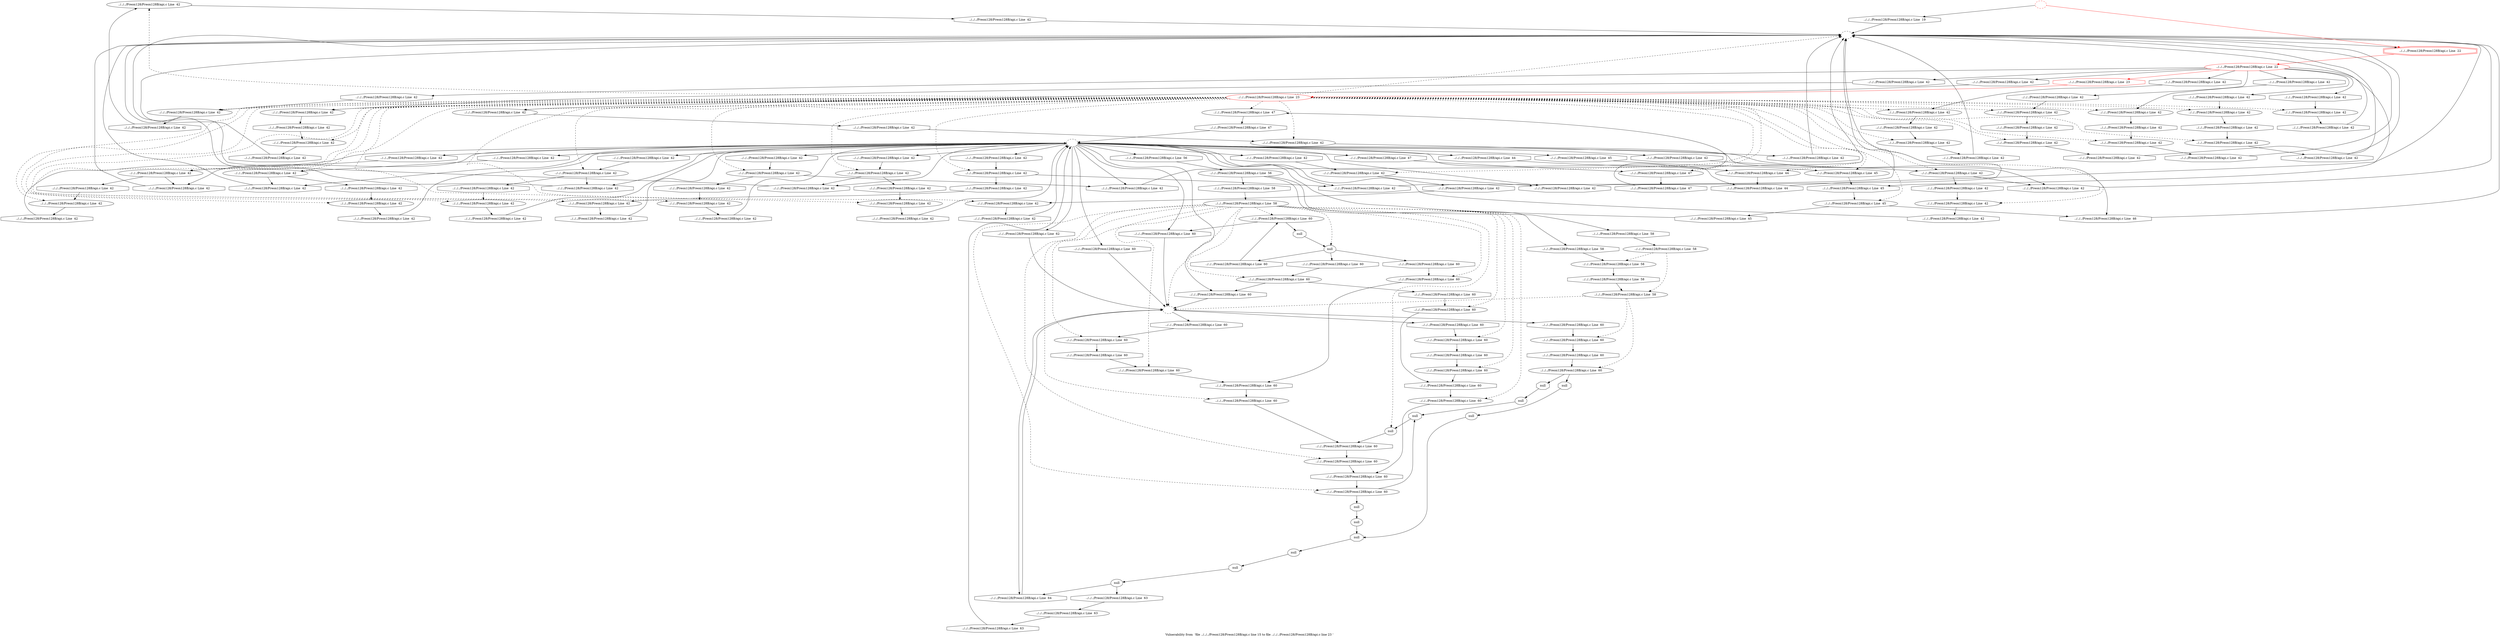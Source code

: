 digraph "Vulnerability from 'file ../../../Preon128/Preon128B/api.c line 15 to file ../../../Preon128/Preon128B/api.c line 23 '  "{
label="Vulnerability from  'file ../../../Preon128/Preon128B/api.c line 15 to file ../../../Preon128/Preon128B/api.c line 23 ' ";
node_368[shape=ellipse,style=solid,label="../../../Preon128/Preon128B/api.c Line  42"]
node_376[shape=octagon,style=solid,label="../../../Preon128/Preon128B/api.c Line  42"]
"node_368"->"node_376"
node_365[shape=octagon,style=solid,label="../../../Preon128/Preon128B/api.c Line  42"]
node_316[shape=ellipse,style=dashed,label=""]
"node_365"->"node_316"
node_364[shape=octagon,style=solid,label="../../../Preon128/Preon128B/api.c Line  42"]
"node_364"->"node_316"
node_369[shape=octagon,style=solid,label="../../../Preon128/Preon128B/api.c Line  42"]
"node_369"->"node_368"
node_370[shape=ellipse,style=solid,label="../../../Preon128/Preon128B/api.c Line  42"]
node_373[shape=octagon,style=solid,label="../../../Preon128/Preon128B/api.c Line  42"]
"node_370"->"node_373"
node_375[shape=octagon,style=solid,label="../../../Preon128/Preon128B/api.c Line  42"]
"node_370"->"node_375"
node_371[shape=octagon,style=solid,label="../../../Preon128/Preon128B/api.c Line  42"]
"node_371"->"node_370"
node_372[shape=ellipse,style=solid,label="../../../Preon128/Preon128B/api.c Line  42"]
node_374[shape=octagon,style=solid,label="../../../Preon128/Preon128B/api.c Line  42"]
"node_372"->"node_374"
"node_373"->"node_372"
node_366[shape=ellipse,style=solid,label="../../../Preon128/Preon128B/api.c Line  42"]
"node_366"->"node_369"
node_363[shape=octagon,style=solid,label="../../../Preon128/Preon128B/api.c Line  42"]
node_315[shape=ellipse,style=dashed,label=""]
"node_363"->"node_315"
node_367[shape=octagon,style=solid,label="../../../Preon128/Preon128B/api.c Line  42"]
"node_367"->"node_366"
"node_315"->"node_364"
"node_315"->"node_371"
node_326[shape=octagon,style=solid,label="../../../Preon128/Preon128B/api.c Line  42"]
"node_315"->"node_326"
node_330[shape=octagon,style=solid,label="../../../Preon128/Preon128B/api.c Line  42"]
"node_315"->"node_330"
node_337[shape=octagon,style=solid,label="../../../Preon128/Preon128B/api.c Line  42"]
"node_315"->"node_337"
node_341[shape=octagon,style=solid,label="../../../Preon128/Preon128B/api.c Line  42"]
"node_315"->"node_341"
node_348[shape=octagon,style=solid,label="../../../Preon128/Preon128B/api.c Line  42"]
"node_315"->"node_348"
node_352[shape=octagon,style=solid,label="../../../Preon128/Preon128B/api.c Line  42"]
"node_315"->"node_352"
node_360[shape=octagon,style=solid,label="../../../Preon128/Preon128B/api.c Line  42"]
"node_315"->"node_360"
node_411[shape=octagon,style=solid,label="../../../Preon128/Preon128B/api.c Line  44"]
"node_315"->"node_411"
node_412[shape=octagon,style=solid,label="../../../Preon128/Preon128B/api.c Line  44"]
"node_315"->"node_412"
node_414[shape=octagon,style=solid,label="../../../Preon128/Preon128B/api.c Line  45"]
"node_315"->"node_414"
node_418[shape=octagon,style=solid,label="../../../Preon128/Preon128B/api.c Line  46"]
"node_315"->"node_418"
"node_315"->"node_375"
node_382[shape=octagon,style=solid,label="../../../Preon128/Preon128B/api.c Line  42"]
"node_315"->"node_382"
node_386[shape=octagon,style=solid,label="../../../Preon128/Preon128B/api.c Line  42"]
"node_315"->"node_386"
node_393[shape=octagon,style=solid,label="../../../Preon128/Preon128B/api.c Line  42"]
"node_315"->"node_393"
node_397[shape=octagon,style=solid,label="../../../Preon128/Preon128B/api.c Line  42"]
"node_315"->"node_397"
node_404[shape=octagon,style=solid,label="../../../Preon128/Preon128B/api.c Line  42"]
"node_315"->"node_404"
node_408[shape=octagon,style=solid,label="../../../Preon128/Preon128B/api.c Line  42"]
"node_315"->"node_408"
node_420[shape=octagon,style=solid,label="../../../Preon128/Preon128B/api.c Line  47"]
"node_315"->"node_420"
node_424[shape=octagon,style=solid,label="../../../Preon128/Preon128B/api.c Line  56"]
"node_315"->"node_424"
node_432[shape=octagon,style=solid,label="../../../Preon128/Preon128B/api.c Line  60"]
"node_315"->"node_432"
node_453[shape=octagon,style=solid,label="../../../Preon128/Preon128B/api.c Line  60"]
"node_315"->"node_453"
node_470[shape=octagon,style=solid,label="../../../Preon128/Preon128B/api.c Line  60"]
"node_315"->"node_470"
node_479[shape=octagon,style=solid,label="../../../Preon128/Preon128B/api.c Line  62"]
"node_315"->"node_479"
node_320[shape=doubleoctagon,style=solid,label="../../../Preon128/Preon128B/api.c Line  22", color=red]
"node_316"->"node_320"
node_317[shape=octagon,style=solid,label="../../../Preon128/Preon128B/api.c Line  19"]
"node_317"->"node_316"
node_318[shape=ellipse,style=dashed,label="", color=red]
"node_318"->"node_317"
"node_318"->"node_320" [color=red]
node_319[shape=ellipse,style=solid,label="../../../Preon128/Preon128B/api.c Line  22", color=red]
"node_319"->"node_367"
node_322[shape=octagon,style=solid,label="../../../Preon128/Preon128B/api.c Line  23", color=red]
"node_319"->"node_322" [color=red]
node_324[shape=octagon,style=solid,label="../../../Preon128/Preon128B/api.c Line  42"]
"node_319"->"node_324"
node_333[shape=octagon,style=solid,label="../../../Preon128/Preon128B/api.c Line  42"]
"node_319"->"node_333"
node_344[shape=octagon,style=solid,label="../../../Preon128/Preon128B/api.c Line  42"]
"node_319"->"node_344"
node_355[shape=octagon,style=solid,label="../../../Preon128/Preon128B/api.c Line  42"]
"node_319"->"node_355"
node_416[shape=octagon,style=solid,label="../../../Preon128/Preon128B/api.c Line  45"]
"node_319"->"node_416"
node_378[shape=octagon,style=solid,label="../../../Preon128/Preon128B/api.c Line  42"]
"node_319"->"node_378"
node_389[shape=octagon,style=solid,label="../../../Preon128/Preon128B/api.c Line  42"]
"node_319"->"node_389"
node_400[shape=octagon,style=solid,label="../../../Preon128/Preon128B/api.c Line  42"]
"node_319"->"node_400"
"node_320"->"node_319" [color=red]
node_321[shape=ellipse,style=solid,label="../../../Preon128/Preon128B/api.c Line  23", color=red]
"node_321"->"node_368" [style=dashed]
"node_321"->"node_370" [style=dashed]
"node_321"->"node_372" [style=dashed]
"node_321"->"node_366" [style=dashed]
"node_321"->"node_316" [style=dashed]
node_323[shape=ellipse,style=solid,label="../../../Preon128/Preon128B/api.c Line  42"]
"node_321"->"node_323" [style=dashed]
node_325[shape=ellipse,style=solid,label="../../../Preon128/Preon128B/api.c Line  42"]
"node_321"->"node_325" [style=dashed]
node_327[shape=ellipse,style=solid,label="../../../Preon128/Preon128B/api.c Line  42"]
"node_321"->"node_327" [style=dashed]
node_332[shape=ellipse,style=solid,label="../../../Preon128/Preon128B/api.c Line  42"]
"node_321"->"node_332" [style=dashed]
node_334[shape=ellipse,style=solid,label="../../../Preon128/Preon128B/api.c Line  42"]
"node_321"->"node_334" [style=dashed]
node_336[shape=ellipse,style=solid,label="../../../Preon128/Preon128B/api.c Line  42"]
"node_321"->"node_336" [style=dashed]
node_338[shape=ellipse,style=solid,label="../../../Preon128/Preon128B/api.c Line  42"]
"node_321"->"node_338" [style=dashed]
node_343[shape=ellipse,style=solid,label="../../../Preon128/Preon128B/api.c Line  42"]
"node_321"->"node_343" [style=dashed]
node_345[shape=ellipse,style=solid,label="../../../Preon128/Preon128B/api.c Line  42"]
"node_321"->"node_345" [style=dashed]
node_347[shape=ellipse,style=solid,label="../../../Preon128/Preon128B/api.c Line  42"]
"node_321"->"node_347" [style=dashed]
node_349[shape=ellipse,style=solid,label="../../../Preon128/Preon128B/api.c Line  42"]
"node_321"->"node_349" [style=dashed]
node_354[shape=ellipse,style=solid,label="../../../Preon128/Preon128B/api.c Line  42"]
"node_321"->"node_354" [style=dashed]
node_356[shape=ellipse,style=solid,label="../../../Preon128/Preon128B/api.c Line  42"]
"node_321"->"node_356" [style=dashed]
node_359[shape=ellipse,style=solid,label="../../../Preon128/Preon128B/api.c Line  42"]
"node_321"->"node_359" [style=dashed]
node_361[shape=ellipse,style=solid,label="../../../Preon128/Preon128B/api.c Line  42"]
"node_321"->"node_361" [style=dashed]
node_413[shape=ellipse,style=solid,label="../../../Preon128/Preon128B/api.c Line  45"]
"node_321"->"node_413" [style=dashed]
node_415[shape=ellipse,style=solid,label="../../../Preon128/Preon128B/api.c Line  45"]
"node_321"->"node_415" [style=dashed]
node_419[shape=ellipse,style=solid,label="../../../Preon128/Preon128B/api.c Line  47"]
"node_321"->"node_419" [style=dashed]
node_377[shape=ellipse,style=solid,label="../../../Preon128/Preon128B/api.c Line  42"]
"node_321"->"node_377" [style=dashed]
node_379[shape=ellipse,style=solid,label="../../../Preon128/Preon128B/api.c Line  42"]
"node_321"->"node_379" [style=dashed]
node_381[shape=ellipse,style=solid,label="../../../Preon128/Preon128B/api.c Line  42"]
"node_321"->"node_381" [style=dashed]
node_383[shape=ellipse,style=solid,label="../../../Preon128/Preon128B/api.c Line  42"]
"node_321"->"node_383" [style=dashed]
node_388[shape=ellipse,style=solid,label="../../../Preon128/Preon128B/api.c Line  42"]
"node_321"->"node_388" [style=dashed]
node_390[shape=ellipse,style=solid,label="../../../Preon128/Preon128B/api.c Line  42"]
"node_321"->"node_390" [style=dashed]
node_392[shape=ellipse,style=solid,label="../../../Preon128/Preon128B/api.c Line  42"]
"node_321"->"node_392" [style=dashed]
node_394[shape=ellipse,style=solid,label="../../../Preon128/Preon128B/api.c Line  42"]
"node_321"->"node_394" [style=dashed]
node_399[shape=ellipse,style=solid,label="../../../Preon128/Preon128B/api.c Line  42"]
"node_321"->"node_399" [style=dashed]
node_401[shape=ellipse,style=solid,label="../../../Preon128/Preon128B/api.c Line  42"]
"node_321"->"node_401" [style=dashed]
node_403[shape=ellipse,style=solid,label="../../../Preon128/Preon128B/api.c Line  42"]
"node_321"->"node_403" [style=dashed]
node_405[shape=ellipse,style=solid,label="../../../Preon128/Preon128B/api.c Line  42"]
"node_321"->"node_405" [style=dashed]
node_410[shape=ellipse,style=solid,label="../../../Preon128/Preon128B/api.c Line  44"]
"node_321"->"node_410" [style=dashed]
node_421[shape=ellipse,style=solid,label="../../../Preon128/Preon128B/api.c Line  47"]
"node_321"->"node_421" [style=dashed]
"node_322"->"node_321" [color=red]
node_331[shape=octagon,style=solid,label="../../../Preon128/Preon128B/api.c Line  42"]
"node_323"->"node_331"
"node_324"->"node_323"
node_328[shape=octagon,style=solid,label="../../../Preon128/Preon128B/api.c Line  42"]
"node_325"->"node_328"
"node_325"->"node_330"
"node_326"->"node_325"
node_329[shape=octagon,style=solid,label="../../../Preon128/Preon128B/api.c Line  42"]
"node_327"->"node_329"
"node_328"->"node_327"
"node_329"->"node_315"
"node_330"->"node_316"
"node_331"->"node_316"
node_335[shape=octagon,style=solid,label="../../../Preon128/Preon128B/api.c Line  42"]
"node_332"->"node_335"
"node_333"->"node_332"
node_342[shape=octagon,style=solid,label="../../../Preon128/Preon128B/api.c Line  42"]
"node_334"->"node_342"
"node_335"->"node_334"
node_339[shape=octagon,style=solid,label="../../../Preon128/Preon128B/api.c Line  42"]
"node_336"->"node_339"
"node_336"->"node_341"
"node_337"->"node_336"
node_340[shape=octagon,style=solid,label="../../../Preon128/Preon128B/api.c Line  42"]
"node_338"->"node_340"
"node_339"->"node_338"
"node_340"->"node_315"
"node_341"->"node_316"
"node_342"->"node_316"
node_346[shape=octagon,style=solid,label="../../../Preon128/Preon128B/api.c Line  42"]
"node_343"->"node_346"
"node_344"->"node_343"
node_353[shape=octagon,style=solid,label="../../../Preon128/Preon128B/api.c Line  42"]
"node_345"->"node_353"
"node_346"->"node_345"
node_350[shape=octagon,style=solid,label="../../../Preon128/Preon128B/api.c Line  42"]
"node_347"->"node_350"
"node_347"->"node_352"
"node_348"->"node_347"
node_351[shape=octagon,style=solid,label="../../../Preon128/Preon128B/api.c Line  42"]
"node_349"->"node_351"
"node_350"->"node_349"
"node_351"->"node_315"
"node_352"->"node_316"
"node_353"->"node_316"
node_357[shape=octagon,style=solid,label="../../../Preon128/Preon128B/api.c Line  42"]
"node_354"->"node_357"
"node_355"->"node_354"
"node_356"->"node_365"
"node_357"->"node_356"
node_358[shape=octagon,style=solid,label="../../../Preon128/Preon128B/api.c Line  47"]
"node_358"->"node_315"
"node_359"->"node_364"
node_362[shape=octagon,style=solid,label="../../../Preon128/Preon128B/api.c Line  42"]
"node_359"->"node_362"
"node_360"->"node_359"
"node_361"->"node_363"
"node_362"->"node_361"
"node_411"->"node_410"
"node_412"->"node_316"
"node_413"->"node_416"
"node_414"->"node_413"
node_417[shape=octagon,style=solid,label="../../../Preon128/Preon128B/api.c Line  45"]
"node_415"->"node_417"
"node_415"->"node_418"
"node_416"->"node_415"
"node_417"->"node_315"
"node_418"->"node_316"
node_422[shape=octagon,style=solid,label="../../../Preon128/Preon128B/api.c Line  47"]
"node_419"->"node_422"
"node_374"->"node_315"
"node_375"->"node_316"
"node_376"->"node_316"
node_380[shape=octagon,style=solid,label="../../../Preon128/Preon128B/api.c Line  42"]
"node_377"->"node_380"
"node_378"->"node_377"
node_387[shape=octagon,style=solid,label="../../../Preon128/Preon128B/api.c Line  42"]
"node_379"->"node_387"
"node_380"->"node_379"
node_384[shape=octagon,style=solid,label="../../../Preon128/Preon128B/api.c Line  42"]
"node_381"->"node_384"
"node_381"->"node_386"
"node_382"->"node_381"
node_385[shape=octagon,style=solid,label="../../../Preon128/Preon128B/api.c Line  42"]
"node_383"->"node_385"
"node_384"->"node_383"
"node_385"->"node_315"
"node_386"->"node_316"
"node_387"->"node_316"
node_391[shape=octagon,style=solid,label="../../../Preon128/Preon128B/api.c Line  42"]
"node_388"->"node_391"
"node_389"->"node_388"
node_398[shape=octagon,style=solid,label="../../../Preon128/Preon128B/api.c Line  42"]
"node_390"->"node_398"
"node_391"->"node_390"
node_395[shape=octagon,style=solid,label="../../../Preon128/Preon128B/api.c Line  42"]
"node_392"->"node_395"
"node_392"->"node_397"
"node_393"->"node_392"
node_396[shape=octagon,style=solid,label="../../../Preon128/Preon128B/api.c Line  42"]
"node_394"->"node_396"
"node_395"->"node_394"
"node_396"->"node_315"
"node_397"->"node_316"
"node_398"->"node_316"
node_402[shape=octagon,style=solid,label="../../../Preon128/Preon128B/api.c Line  42"]
"node_399"->"node_402"
"node_400"->"node_399"
node_409[shape=octagon,style=solid,label="../../../Preon128/Preon128B/api.c Line  42"]
"node_401"->"node_409"
"node_402"->"node_401"
node_406[shape=octagon,style=solid,label="../../../Preon128/Preon128B/api.c Line  42"]
"node_403"->"node_406"
"node_403"->"node_408"
"node_404"->"node_403"
node_407[shape=octagon,style=solid,label="../../../Preon128/Preon128B/api.c Line  42"]
"node_405"->"node_407"
"node_406"->"node_405"
"node_407"->"node_315"
"node_408"->"node_316"
"node_409"->"node_316"
"node_410"->"node_412"
"node_420"->"node_419"
"node_421"->"node_358"
"node_422"->"node_421"
node_423[shape=ellipse,style=solid,label="../../../Preon128/Preon128B/api.c Line  56"]
node_426[shape=octagon,style=solid,label="../../../Preon128/Preon128B/api.c Line  58"]
"node_423"->"node_426"
node_428[shape=octagon,style=solid,label="../../../Preon128/Preon128B/api.c Line  58"]
"node_423"->"node_428"
node_442[shape=octagon,style=solid,label="../../../Preon128/Preon128B/api.c Line  58"]
"node_423"->"node_442"
"node_424"->"node_423"
node_425[shape=ellipse,style=solid,label="../../../Preon128/Preon128B/api.c Line  58"]
node_427[shape=ellipse,style=solid,label="../../../Preon128/Preon128B/api.c Line  58"]
"node_425"->"node_427" [style=dashed]
node_429[shape=ellipse,style=solid,label="../../../Preon128/Preon128B/api.c Line  58"]
"node_425"->"node_429" [style=dashed]
"node_426"->"node_425"
node_430[shape=octagon,style=solid,label="../../../Preon128/Preon128B/api.c Line  58"]
"node_427"->"node_430"
"node_428"->"node_427"
node_431[shape=ellipse,style=dashed,label=""]
"node_429"->"node_431" [style=dashed]
node_433[shape=ellipse,style=solid,label="../../../Preon128/Preon128B/api.c Line  60"]
"node_429"->"node_433" [style=dashed]
node_435[shape=ellipse,style=solid,label="../../../Preon128/Preon128B/api.c Line  60"]
"node_429"->"node_435" [style=dashed]
"node_430"->"node_429"
node_434[shape=octagon,style=solid,label="../../../Preon128/Preon128B/api.c Line  60"]
"node_431"->"node_434"
node_452[shape=octagon,style=solid,label="../../../Preon128/Preon128B/api.c Line  60"]
"node_431"->"node_452"
node_469[shape=octagon,style=solid,label="../../../Preon128/Preon128B/api.c Line  60"]
"node_431"->"node_469"
node_483[shape=octagon,style=solid,label="../../../Preon128/Preon128B/api.c Line  64"]
"node_431"->"node_483"
"node_432"->"node_431"
node_436[shape=octagon,style=solid,label="../../../Preon128/Preon128B/api.c Line  60"]
"node_433"->"node_436"
"node_434"->"node_433"
node_438[shape=octagon,style=solid,label="null"]
"node_435"->"node_438"
node_440[shape=octagon,style=solid,label="null"]
"node_435"->"node_440"
"node_436"->"node_435"
node_437[shape=ellipse,style=solid,label="null"]
node_476[shape=octagon,style=solid,label="null"]
"node_437"->"node_476"
"node_438"->"node_437"
node_439[shape=ellipse,style=solid,label="null"]
node_474[shape=octagon,style=solid,label="null"]
"node_439"->"node_474"
"node_440"->"node_439"
node_441[shape=ellipse,style=solid,label="../../../Preon128/Preon128B/api.c Line  58"]
"node_441"->"node_431" [style=dashed]
node_445[shape=ellipse,style=solid,label="../../../Preon128/Preon128B/api.c Line  60"]
"node_441"->"node_445" [style=dashed]
node_447[shape=ellipse,style=solid,label="../../../Preon128/Preon128B/api.c Line  60"]
"node_441"->"node_447" [style=dashed]
node_449[shape=ellipse,style=solid,label="../../../Preon128/Preon128B/api.c Line  60"]
"node_441"->"node_449" [style=dashed]
node_451[shape=ellipse,style=solid,label="../../../Preon128/Preon128B/api.c Line  60"]
"node_441"->"node_451" [style=dashed]
node_454[shape=ellipse,style=solid,label="../../../Preon128/Preon128B/api.c Line  60"]
"node_441"->"node_454" [style=dashed]
node_456[shape=ellipse,style=solid,label="null"]
"node_441"->"node_456" [style=dashed]
node_458[shape=ellipse,style=solid,label="../../../Preon128/Preon128B/api.c Line  60"]
"node_441"->"node_458" [style=dashed]
node_460[shape=ellipse,style=solid,label="../../../Preon128/Preon128B/api.c Line  60"]
"node_441"->"node_460" [style=dashed]
node_462[shape=ellipse,style=solid,label="../../../Preon128/Preon128B/api.c Line  60"]
"node_441"->"node_462" [style=dashed]
node_464[shape=ellipse,style=solid,label="../../../Preon128/Preon128B/api.c Line  60"]
"node_441"->"node_464" [style=dashed]
node_466[shape=ellipse,style=solid,label="../../../Preon128/Preon128B/api.c Line  60"]
"node_441"->"node_466" [style=dashed]
node_468[shape=ellipse,style=solid,label="../../../Preon128/Preon128B/api.c Line  60"]
"node_441"->"node_468" [style=dashed]
node_471[shape=ellipse,style=solid,label="../../../Preon128/Preon128B/api.c Line  60"]
"node_441"->"node_471" [style=dashed]
node_473[shape=ellipse,style=solid,label="null"]
"node_441"->"node_473" [style=dashed]
"node_442"->"node_441"
node_443[shape=ellipse,style=solid,label="null"]
"node_443"->"node_476"
node_444[shape=octagon,style=solid,label="null"]
"node_444"->"node_443"
"node_445"->"node_444"
"node_445"->"node_474"
node_446[shape=octagon,style=solid,label="../../../Preon128/Preon128B/api.c Line  60"]
"node_446"->"node_445"
"node_447"->"node_446"
node_448[shape=octagon,style=solid,label="../../../Preon128/Preon128B/api.c Line  60"]
"node_448"->"node_447"
"node_449"->"node_448"
node_450[shape=octagon,style=solid,label="../../../Preon128/Preon128B/api.c Line  60"]
"node_450"->"node_449"
"node_451"->"node_450"
"node_452"->"node_451"
"node_453"->"node_431"
"node_454"->"node_453"
node_457[shape=octagon,style=solid,label="null"]
"node_454"->"node_457"
node_455[shape=octagon,style=solid,label="../../../Preon128/Preon128B/api.c Line  60"]
"node_455"->"node_454"
"node_456"->"node_455"
node_461[shape=octagon,style=solid,label="../../../Preon128/Preon128B/api.c Line  60"]
"node_456"->"node_461"
node_472[shape=octagon,style=solid,label="../../../Preon128/Preon128B/api.c Line  60"]
"node_456"->"node_472"
"node_457"->"node_456"
"node_458"->"node_448"
node_459[shape=octagon,style=solid,label="../../../Preon128/Preon128B/api.c Line  60"]
"node_459"->"node_458"
"node_460"->"node_459"
"node_460"->"node_470"
"node_461"->"node_460"
"node_462"->"node_446"
node_463[shape=octagon,style=solid,label="../../../Preon128/Preon128B/api.c Line  60"]
"node_463"->"node_462"
"node_464"->"node_463"
node_465[shape=octagon,style=solid,label="../../../Preon128/Preon128B/api.c Line  60"]
"node_465"->"node_464"
"node_466"->"node_465"
node_467[shape=octagon,style=solid,label="../../../Preon128/Preon128B/api.c Line  60"]
"node_467"->"node_466"
"node_468"->"node_467"
"node_469"->"node_468"
"node_470"->"node_431"
"node_471"->"node_465"
"node_472"->"node_471"
"node_473"->"node_463"
"node_474"->"node_473"
node_475[shape=ellipse,style=solid,label="null"]
node_478[shape=octagon,style=solid,label="null"]
"node_475"->"node_478"
"node_476"->"node_475"
node_477[shape=ellipse,style=solid,label="null"]
node_481[shape=octagon,style=solid,label="../../../Preon128/Preon128B/api.c Line  63"]
"node_477"->"node_481"
"node_477"->"node_483"
"node_478"->"node_477"
"node_479"->"node_431"
node_480[shape=ellipse,style=solid,label="../../../Preon128/Preon128B/api.c Line  63"]
node_482[shape=octagon,style=solid,label="../../../Preon128/Preon128B/api.c Line  63"]
"node_480"->"node_482"
"node_481"->"node_480"
"node_482"->"node_315"
"node_483"->"node_431"
}


